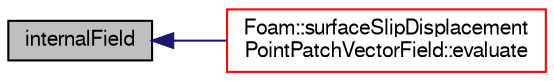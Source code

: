 digraph "internalField"
{
  bgcolor="transparent";
  edge [fontname="FreeSans",fontsize="10",labelfontname="FreeSans",labelfontsize="10"];
  node [fontname="FreeSans",fontsize="10",shape=record];
  rankdir="LR";
  Node53 [label="internalField",height=0.2,width=0.4,color="black", fillcolor="grey75", style="filled", fontcolor="black"];
  Node53 -> Node54 [dir="back",color="midnightblue",fontsize="10",style="solid",fontname="FreeSans"];
  Node54 [label="Foam::surfaceSlipDisplacement\lPointPatchVectorField::evaluate",height=0.2,width=0.4,color="red",URL="$a23414.html#a3b59c070ab0408e3bbb21927540159f4",tooltip="Update the patch field. "];
}
